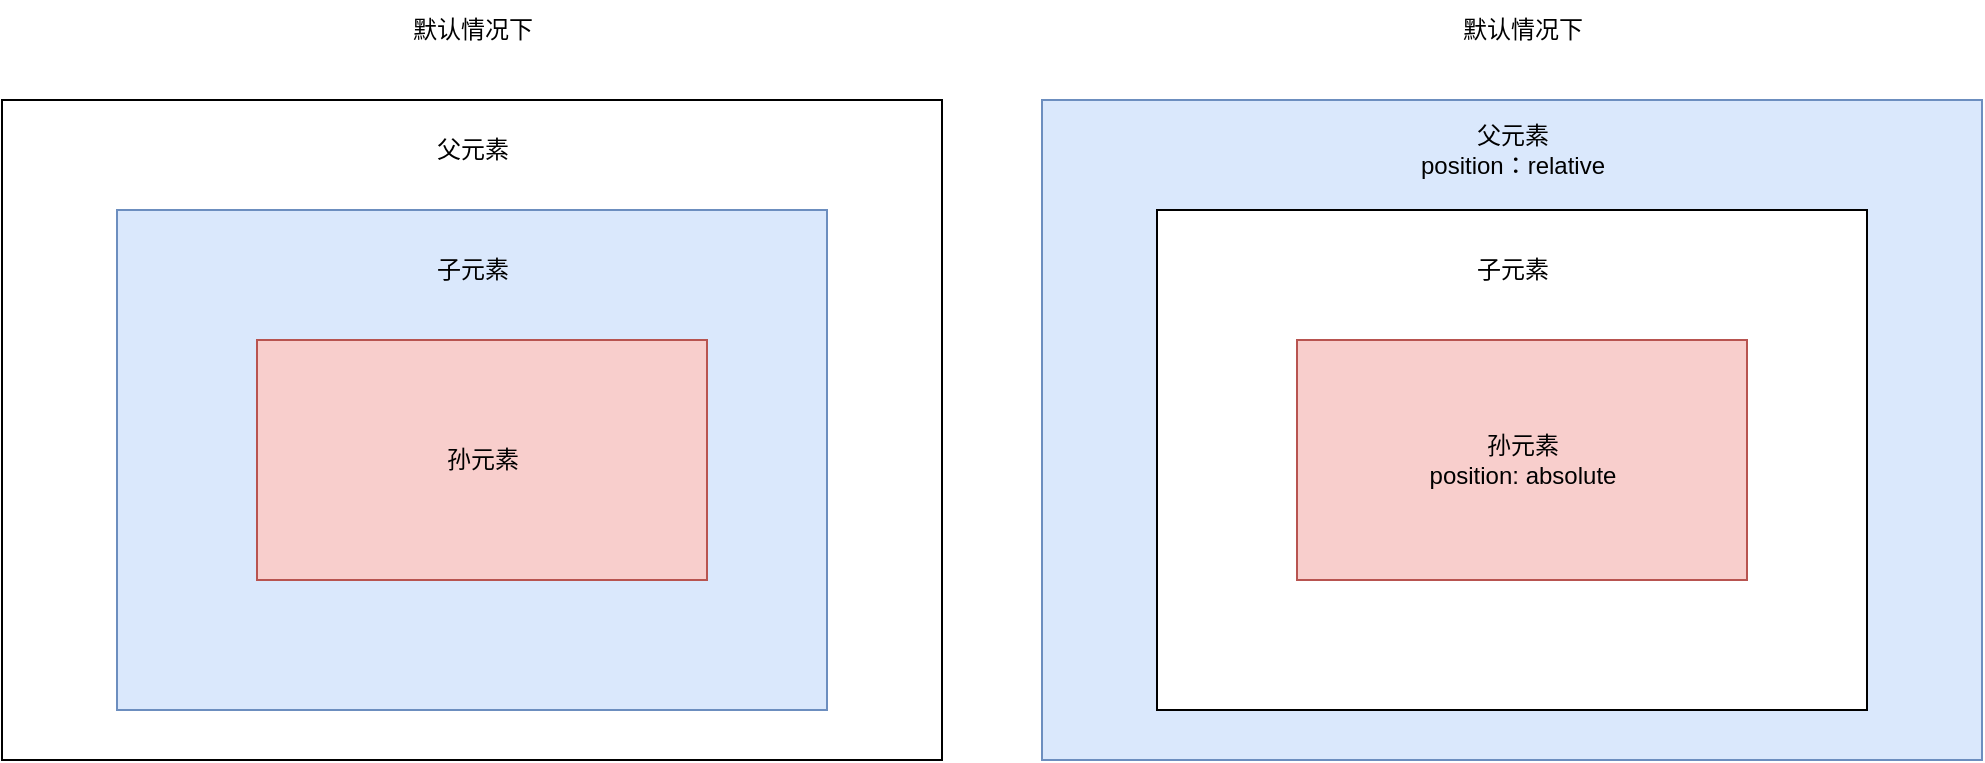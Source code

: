 <mxfile version="21.1.2" type="github">
  <diagram id="vOtwyxsowngqIWFzgA5S" name="第 1 页">
    <mxGraphModel dx="954" dy="591" grid="1" gridSize="10" guides="1" tooltips="1" connect="1" arrows="1" fold="1" page="1" pageScale="1" pageWidth="827" pageHeight="1169" math="0" shadow="0">
      <root>
        <mxCell id="0" />
        <mxCell id="1" parent="0" />
        <mxCell id="jszXjwG2PapAZkdfPK6n-2" value="" style="rounded=0;whiteSpace=wrap;html=1;" parent="1" vertex="1">
          <mxGeometry x="160" y="140" width="470" height="330" as="geometry" />
        </mxCell>
        <mxCell id="7XjCfoqgdIHwEQ1C-yAg-2" value="父元素" style="text;strokeColor=none;align=center;fillColor=none;html=1;verticalAlign=middle;whiteSpace=wrap;rounded=0;" vertex="1" parent="1">
          <mxGeometry x="337.5" y="150" width="115" height="30" as="geometry" />
        </mxCell>
        <mxCell id="7XjCfoqgdIHwEQ1C-yAg-3" value="" style="whiteSpace=wrap;html=1;fillColor=#dae8fc;strokeColor=#6c8ebf;" vertex="1" parent="1">
          <mxGeometry x="217.5" y="195" width="355" height="250" as="geometry" />
        </mxCell>
        <mxCell id="7XjCfoqgdIHwEQ1C-yAg-4" value="子元素" style="text;strokeColor=none;align=center;fillColor=none;html=1;verticalAlign=middle;whiteSpace=wrap;rounded=0;" vertex="1" parent="1">
          <mxGeometry x="342.5" y="210" width="105" height="30" as="geometry" />
        </mxCell>
        <mxCell id="7XjCfoqgdIHwEQ1C-yAg-5" value="孙元素" style="whiteSpace=wrap;html=1;fillColor=#f8cecc;strokeColor=#b85450;" vertex="1" parent="1">
          <mxGeometry x="287.5" y="260" width="225" height="120" as="geometry" />
        </mxCell>
        <mxCell id="7XjCfoqgdIHwEQ1C-yAg-8" value="" style="rounded=0;whiteSpace=wrap;html=1;fillColor=#dae8fc;strokeColor=#6c8ebf;" vertex="1" parent="1">
          <mxGeometry x="680" y="140" width="470" height="330" as="geometry" />
        </mxCell>
        <mxCell id="7XjCfoqgdIHwEQ1C-yAg-9" value="父元素&lt;br&gt;position：relative" style="text;strokeColor=none;align=center;fillColor=none;html=1;verticalAlign=middle;whiteSpace=wrap;rounded=0;" vertex="1" parent="1">
          <mxGeometry x="857.5" y="150" width="115" height="30" as="geometry" />
        </mxCell>
        <mxCell id="7XjCfoqgdIHwEQ1C-yAg-10" value="" style="whiteSpace=wrap;html=1;" vertex="1" parent="1">
          <mxGeometry x="737.5" y="195" width="355" height="250" as="geometry" />
        </mxCell>
        <mxCell id="7XjCfoqgdIHwEQ1C-yAg-11" value="子元素" style="text;strokeColor=none;align=center;fillColor=none;html=1;verticalAlign=middle;whiteSpace=wrap;rounded=0;" vertex="1" parent="1">
          <mxGeometry x="862.5" y="210" width="105" height="30" as="geometry" />
        </mxCell>
        <mxCell id="7XjCfoqgdIHwEQ1C-yAg-12" value="孙元素&lt;br&gt;position: absolute" style="whiteSpace=wrap;html=1;fillColor=#f8cecc;strokeColor=#b85450;" vertex="1" parent="1">
          <mxGeometry x="807.5" y="260" width="225" height="120" as="geometry" />
        </mxCell>
        <mxCell id="7XjCfoqgdIHwEQ1C-yAg-13" value="默认情况下" style="text;strokeColor=none;align=center;fillColor=none;html=1;verticalAlign=middle;whiteSpace=wrap;rounded=0;" vertex="1" parent="1">
          <mxGeometry x="337.5" y="90" width="115" height="30" as="geometry" />
        </mxCell>
        <mxCell id="7XjCfoqgdIHwEQ1C-yAg-14" value="默认情况下" style="text;strokeColor=none;align=center;fillColor=none;html=1;verticalAlign=middle;whiteSpace=wrap;rounded=0;" vertex="1" parent="1">
          <mxGeometry x="862.5" y="90" width="115" height="30" as="geometry" />
        </mxCell>
      </root>
    </mxGraphModel>
  </diagram>
</mxfile>
